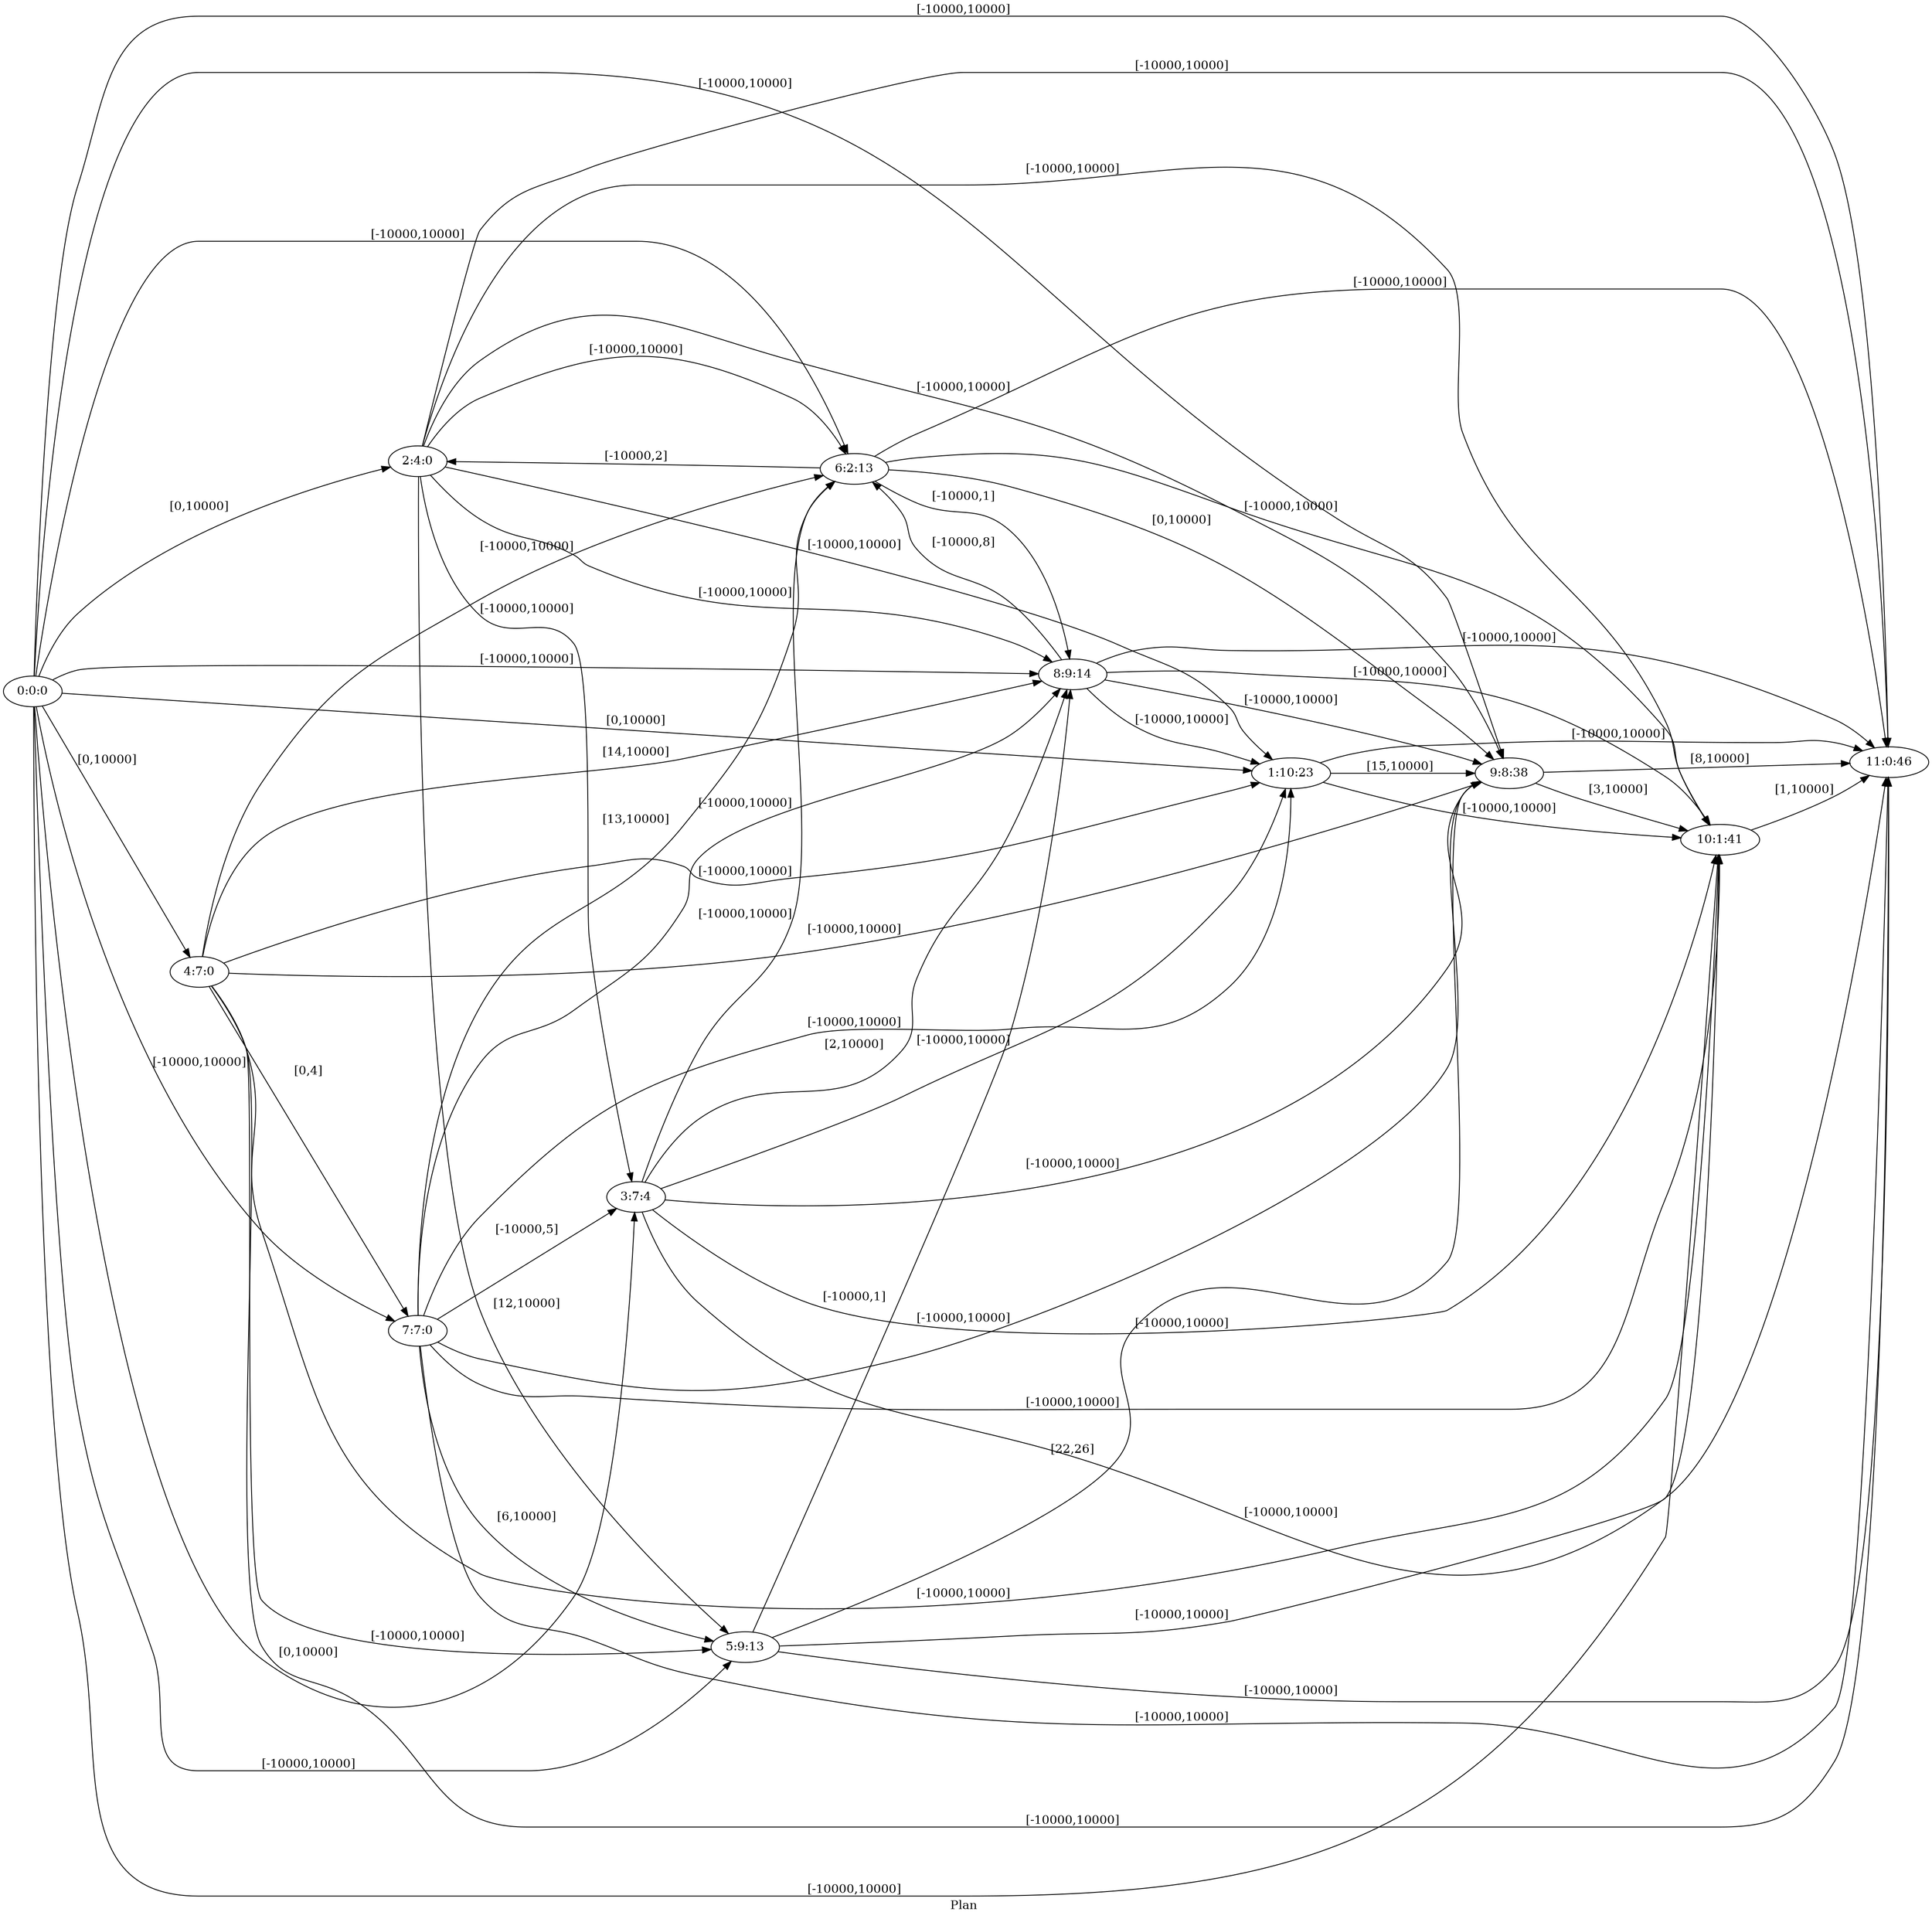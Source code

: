 digraph G {
 rankdir = LR;
 nodesep = .45; 
 size = 30;
label="Plan ";
 fldt = 0.706155;
"0:0:0"->"1:10:23"[ label = "[0,10000]"];
"0:0:0"->"2:4:0"[ label = "[0,10000]"];
"0:0:0"->"3:7:4"[ label = "[0,10000]"];
"0:0:0"->"4:7:0"[ label = "[0,10000]"];
"0:0:0"->"5:9:13"[ label = "[-10000,10000]"];
"0:0:0"->"6:2:13"[ label = "[-10000,10000]"];
"0:0:0"->"7:7:0"[ label = "[-10000,10000]"];
"0:0:0"->"8:9:14"[ label = "[-10000,10000]"];
"0:0:0"->"9:8:38"[ label = "[-10000,10000]"];
"0:0:0"->"10:1:41"[ label = "[-10000,10000]"];
"0:0:0"->"11:0:46"[ label = "[-10000,10000]"];
"1:10:23"->"9:8:38"[ label = "[15,10000]"];
"1:10:23"->"10:1:41"[ label = "[-10000,10000]"];
"1:10:23"->"11:0:46"[ label = "[-10000,10000]"];
"2:4:0"->"1:10:23"[ label = "[-10000,10000]"];
"2:4:0"->"3:7:4"[ label = "[-10000,10000]"];
"2:4:0"->"5:9:13"[ label = "[12,10000]"];
"2:4:0"->"6:2:13"[ label = "[-10000,10000]"];
"2:4:0"->"8:9:14"[ label = "[-10000,10000]"];
"2:4:0"->"9:8:38"[ label = "[-10000,10000]"];
"2:4:0"->"10:1:41"[ label = "[-10000,10000]"];
"2:4:0"->"11:0:46"[ label = "[-10000,10000]"];
"3:7:4"->"1:10:23"[ label = "[-10000,10000]"];
"3:7:4"->"6:2:13"[ label = "[-10000,10000]"];
"3:7:4"->"8:9:14"[ label = "[2,10000]"];
"3:7:4"->"9:8:38"[ label = "[-10000,10000]"];
"3:7:4"->"10:1:41"[ label = "[-10000,10000]"];
"3:7:4"->"11:0:46"[ label = "[-10000,10000]"];
"4:7:0"->"1:10:23"[ label = "[-10000,10000]"];
"4:7:0"->"5:9:13"[ label = "[-10000,10000]"];
"4:7:0"->"6:2:13"[ label = "[-10000,10000]"];
"4:7:0"->"7:7:0"[ label = "[0,4]"];
"4:7:0"->"8:9:14"[ label = "[14,10000]"];
"4:7:0"->"9:8:38"[ label = "[-10000,10000]"];
"4:7:0"->"10:1:41"[ label = "[-10000,10000]"];
"4:7:0"->"11:0:46"[ label = "[-10000,10000]"];
"5:9:13"->"8:9:14"[ label = "[-10000,1]"];
"5:9:13"->"9:8:38"[ label = "[22,26]"];
"5:9:13"->"10:1:41"[ label = "[-10000,10000]"];
"5:9:13"->"11:0:46"[ label = "[-10000,10000]"];
"6:2:13"->"2:4:0"[ label = "[-10000,2]"];
"6:2:13"->"8:9:14"[ label = "[-10000,1]"];
"6:2:13"->"9:8:38"[ label = "[0,10000]"];
"6:2:13"->"10:1:41"[ label = "[-10000,10000]"];
"6:2:13"->"11:0:46"[ label = "[-10000,10000]"];
"7:7:0"->"1:10:23"[ label = "[-10000,10000]"];
"7:7:0"->"3:7:4"[ label = "[-10000,5]"];
"7:7:0"->"5:9:13"[ label = "[6,10000]"];
"7:7:0"->"6:2:13"[ label = "[13,10000]"];
"7:7:0"->"8:9:14"[ label = "[-10000,10000]"];
"7:7:0"->"9:8:38"[ label = "[-10000,10000]"];
"7:7:0"->"10:1:41"[ label = "[-10000,10000]"];
"7:7:0"->"11:0:46"[ label = "[-10000,10000]"];
"8:9:14"->"1:10:23"[ label = "[-10000,10000]"];
"8:9:14"->"6:2:13"[ label = "[-10000,8]"];
"8:9:14"->"9:8:38"[ label = "[-10000,10000]"];
"8:9:14"->"10:1:41"[ label = "[-10000,10000]"];
"8:9:14"->"11:0:46"[ label = "[-10000,10000]"];
"9:8:38"->"10:1:41"[ label = "[3,10000]"];
"9:8:38"->"11:0:46"[ label = "[8,10000]"];
"10:1:41"->"11:0:46"[ label = "[1,10000]"];
}
